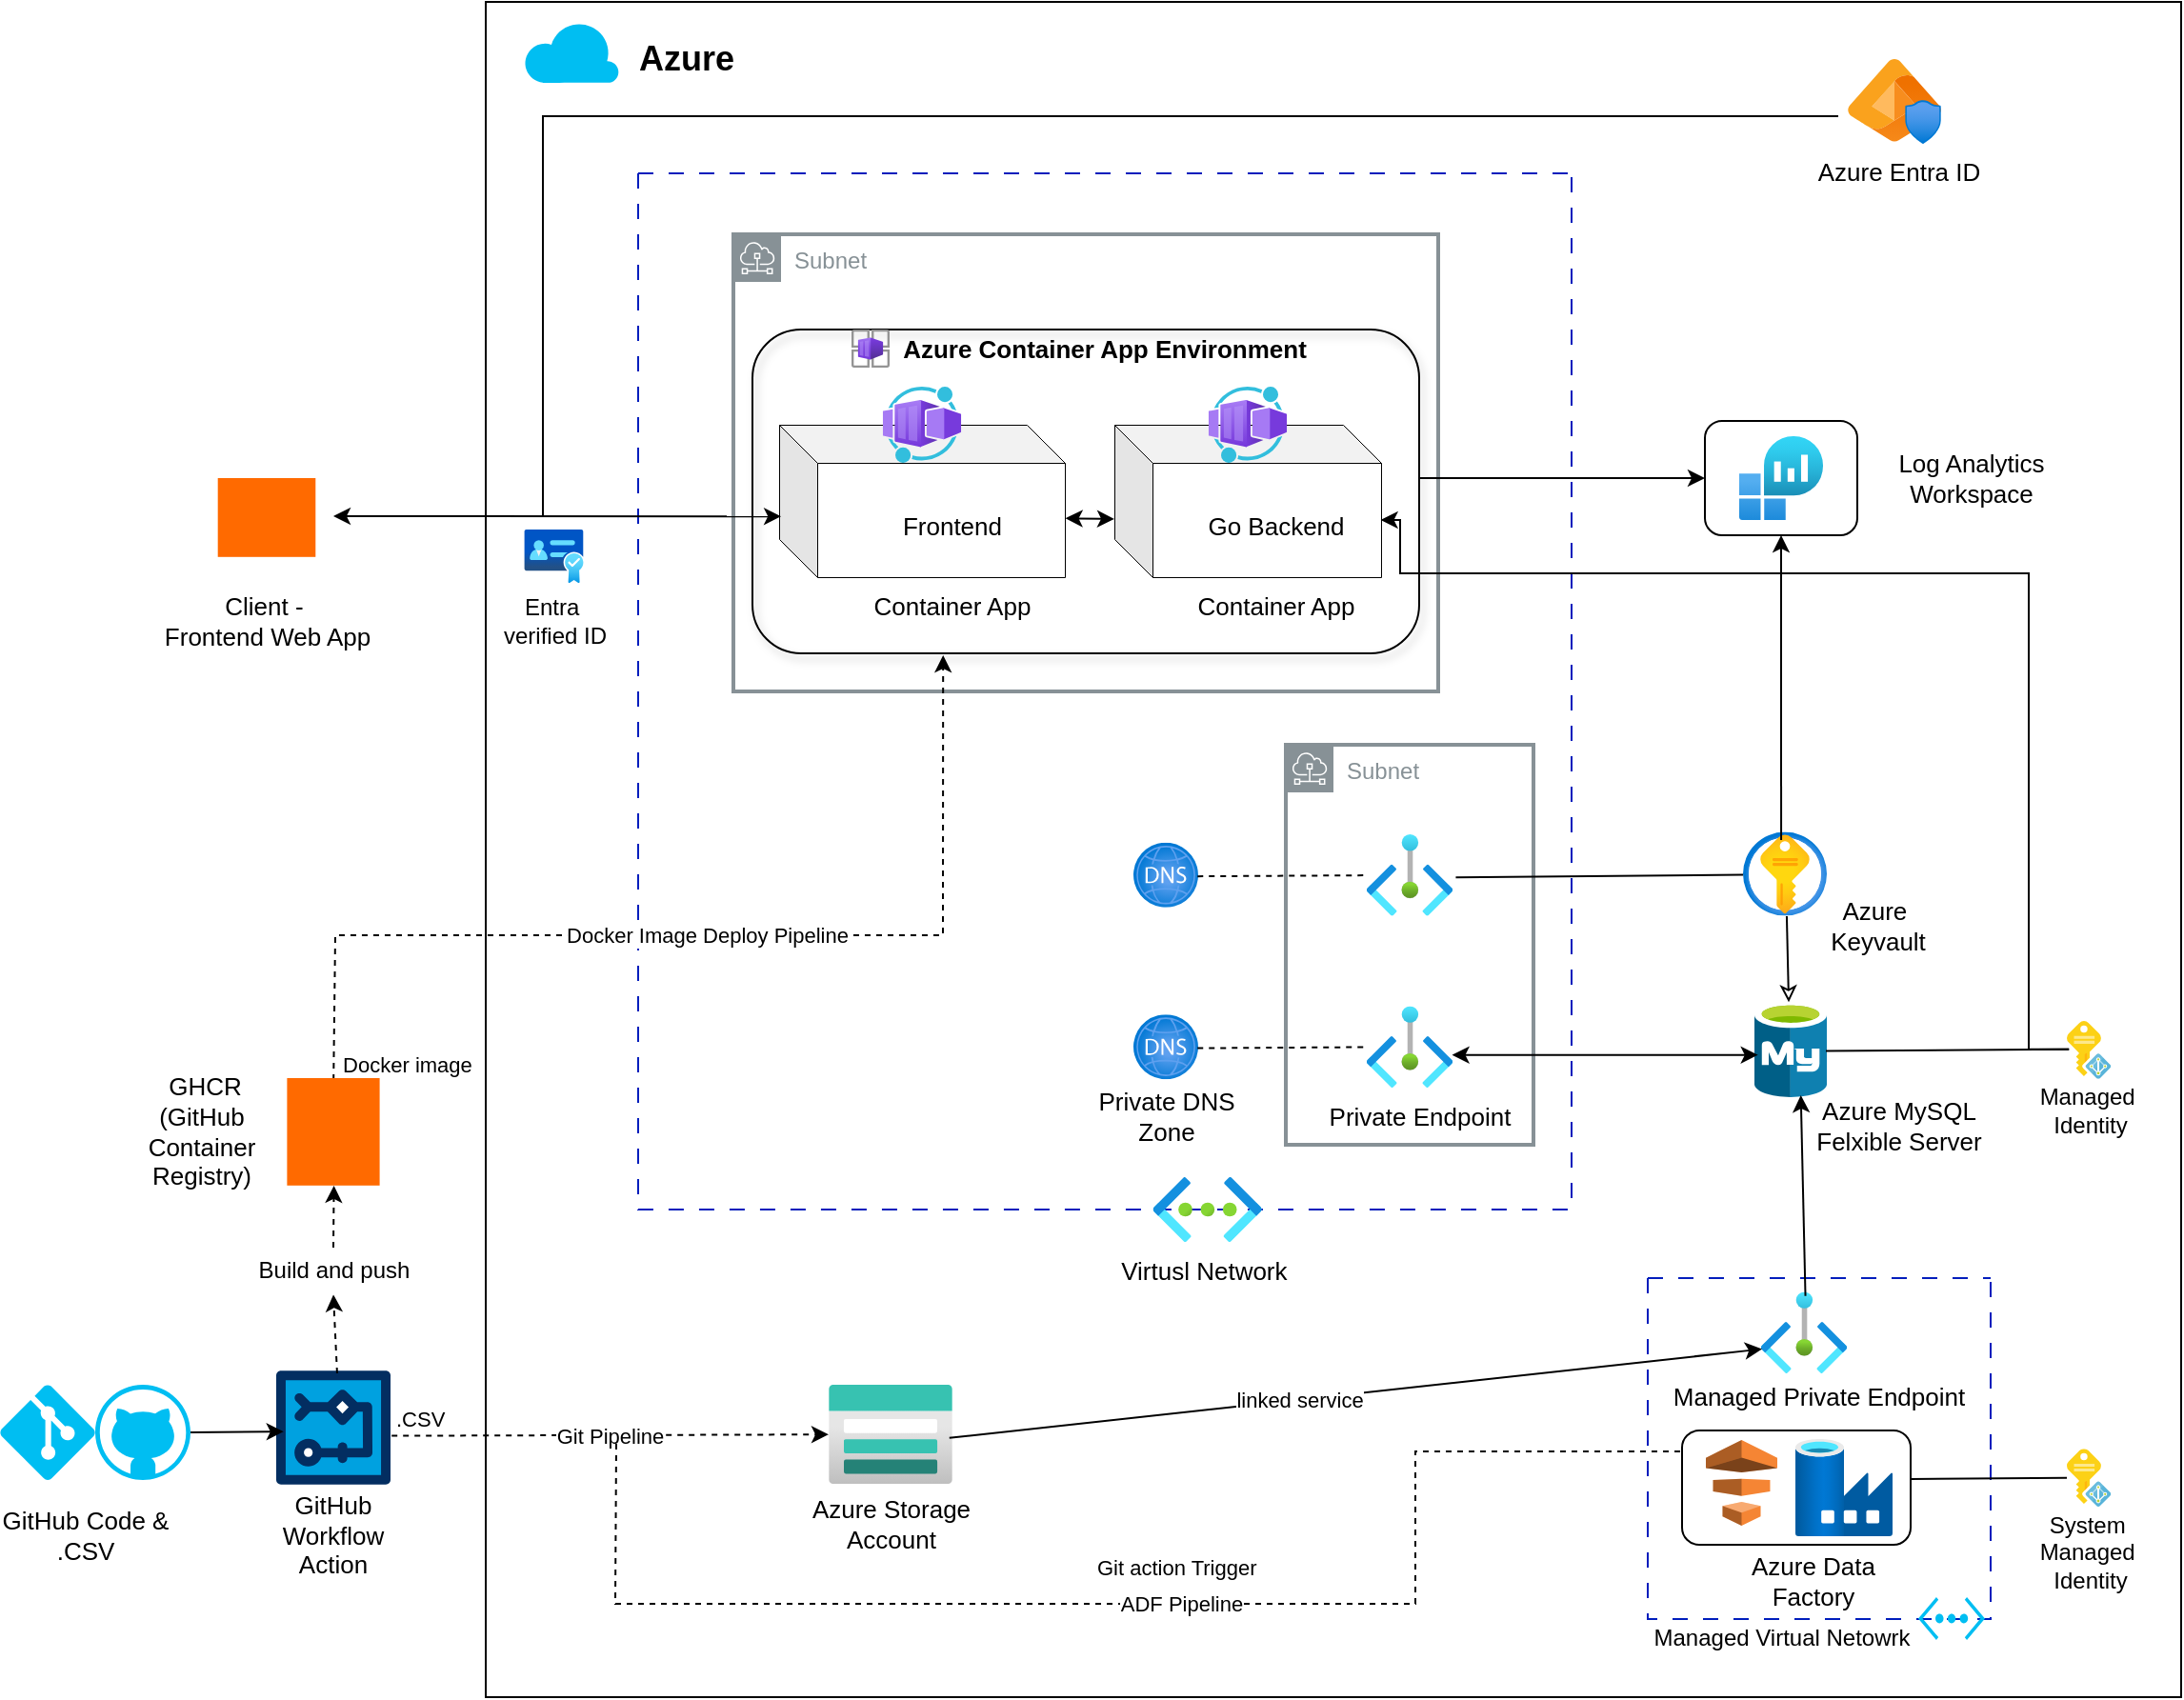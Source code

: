 <mxfile version="26.2.14">
  <diagram name="Page-1" id="6mqFOH-B17AMn8SLpVtv">
    <mxGraphModel dx="2852" dy="1532" grid="1" gridSize="10" guides="1" tooltips="1" connect="1" arrows="1" fold="1" page="1" pageScale="1" pageWidth="827" pageHeight="1169" math="0" shadow="0">
      <root>
        <mxCell id="0" />
        <mxCell id="1" parent="0" />
        <mxCell id="ru9-W6VBuOV79jTn2YYE-74" value="" style="whiteSpace=wrap;html=1;aspect=fixed;fontColor=light-dark(default, #087ce7);strokeColor=light-dark(#000000,#226CD1);movable=1;resizable=1;rotatable=1;deletable=1;editable=1;locked=0;connectable=1;" vertex="1" parent="1">
          <mxGeometry x="415" y="110" width="890" height="890" as="geometry" />
        </mxCell>
        <mxCell id="ru9-W6VBuOV79jTn2YYE-58" value="" style="rounded=1;whiteSpace=wrap;html=1;" vertex="1" parent="1">
          <mxGeometry x="1055" y="330" width="80" height="60" as="geometry" />
        </mxCell>
        <mxCell id="ru9-W6VBuOV79jTn2YYE-3" value="" style="swimlane;startSize=0;fillColor=#0050ef;fontColor=#ffffff;strokeColor=light-dark(#001DBC,#4D9900);dashed=1;dashPattern=8 8;strokeWidth=1;" vertex="1" parent="1">
          <mxGeometry x="495" y="200" width="490" height="544.03" as="geometry" />
        </mxCell>
        <mxCell id="ru9-W6VBuOV79jTn2YYE-5" value="Subnet" style="sketch=0;outlineConnect=0;gradientColor=none;html=1;whiteSpace=wrap;fontSize=12;fontStyle=0;shape=mxgraph.aws4.group;grIcon=mxgraph.aws4.group_subnet;strokeColor=light-dark(#879196, #307fa6);fillColor=none;verticalAlign=top;align=left;spacingLeft=30;fontColor=#879196;dashed=0;strokeWidth=2;" vertex="1" parent="ru9-W6VBuOV79jTn2YYE-3">
          <mxGeometry x="340" y="300" width="130" height="210" as="geometry" />
        </mxCell>
        <mxCell id="ru9-W6VBuOV79jTn2YYE-9" value="Subnet" style="sketch=0;outlineConnect=0;html=1;whiteSpace=wrap;fontSize=12;fontStyle=0;shape=mxgraph.aws4.group;grIcon=mxgraph.aws4.group_subnet;strokeColor=light-dark(#879196, #307fa6);fillColor=none;verticalAlign=top;align=left;spacingLeft=30;fontColor=#879196;dashed=0;strokeWidth=2;fontFamily=Helvetica;gradientColor=none;" vertex="1" parent="ru9-W6VBuOV79jTn2YYE-3">
          <mxGeometry x="50" y="32" width="370" height="240" as="geometry" />
        </mxCell>
        <mxCell id="ru9-W6VBuOV79jTn2YYE-12" value="" style="rounded=1;whiteSpace=wrap;html=1;shadow=1;glass=1;fillColor=none;strokeColor=light-dark(#000000,#696969);" vertex="1" parent="ru9-W6VBuOV79jTn2YYE-3">
          <mxGeometry x="60" y="82" width="350" height="170" as="geometry" />
        </mxCell>
        <mxCell id="ru9-W6VBuOV79jTn2YYE-11" value="" style="image;aspect=fixed;html=1;points=[];align=center;fontSize=12;image=img/lib/azure2/other/Container_App_Environments.svg;" vertex="1" parent="ru9-W6VBuOV79jTn2YYE-3">
          <mxGeometry x="112" y="82" width="20" height="20" as="geometry" />
        </mxCell>
        <mxCell id="ru9-W6VBuOV79jTn2YYE-14" value="" style="shape=cube;whiteSpace=wrap;html=1;boundedLbl=1;backgroundOutline=1;darkOpacity=0.05;darkOpacity2=0.1;fillColor=none;strokeColor=light-dark(#000000,#FFE6CC);strokeWidth=0.5;" vertex="1" parent="ru9-W6VBuOV79jTn2YYE-3">
          <mxGeometry x="74" y="132" width="150" height="80" as="geometry" />
        </mxCell>
        <mxCell id="ru9-W6VBuOV79jTn2YYE-15" value="" style="shape=cube;whiteSpace=wrap;html=1;boundedLbl=1;backgroundOutline=1;darkOpacity=0.05;darkOpacity2=0.1;fillColor=none;strokeColor=light-dark(#000000,#FFFFCC);strokeWidth=0.5;" vertex="1" parent="ru9-W6VBuOV79jTn2YYE-3">
          <mxGeometry x="250" y="132" width="140" height="80" as="geometry" />
        </mxCell>
        <mxCell id="ru9-W6VBuOV79jTn2YYE-13" value="" style="image;aspect=fixed;html=1;points=[];align=center;fontSize=12;image=img/lib/azure2/other/Worker_Container_App.svg;" vertex="1" parent="ru9-W6VBuOV79jTn2YYE-3">
          <mxGeometry x="128.4" y="112" width="41.21" height="40" as="geometry" />
        </mxCell>
        <mxCell id="ru9-W6VBuOV79jTn2YYE-16" value="" style="image;aspect=fixed;html=1;points=[];align=center;fontSize=12;image=img/lib/azure2/other/Worker_Container_App.svg;" vertex="1" parent="ru9-W6VBuOV79jTn2YYE-3">
          <mxGeometry x="299.39" y="112" width="41.21" height="40" as="geometry" />
        </mxCell>
        <mxCell id="ru9-W6VBuOV79jTn2YYE-17" value="Private Endpoint" style="text;html=1;align=center;verticalAlign=middle;whiteSpace=wrap;rounded=0;fontSize=13;" vertex="1" parent="ru9-W6VBuOV79jTn2YYE-3">
          <mxGeometry x="360" y="480" width="100.6" height="30" as="geometry" />
        </mxCell>
        <mxCell id="ru9-W6VBuOV79jTn2YYE-18" value="Azure Container App Environment" style="text;html=1;align=center;verticalAlign=middle;whiteSpace=wrap;rounded=0;fontStyle=1;fontSize=13;" vertex="1" parent="ru9-W6VBuOV79jTn2YYE-3">
          <mxGeometry x="120" y="82" width="250" height="20" as="geometry" />
        </mxCell>
        <mxCell id="ru9-W6VBuOV79jTn2YYE-20" value="Container App" style="text;html=1;align=center;verticalAlign=middle;whiteSpace=wrap;rounded=0;fontSize=13;" vertex="1" parent="ru9-W6VBuOV79jTn2YYE-3">
          <mxGeometry x="290" y="212" width="90" height="30" as="geometry" />
        </mxCell>
        <mxCell id="ru9-W6VBuOV79jTn2YYE-19" value="Container App" style="text;html=1;align=center;verticalAlign=middle;whiteSpace=wrap;rounded=0;fontSize=13;" vertex="1" parent="ru9-W6VBuOV79jTn2YYE-3">
          <mxGeometry x="120" y="212" width="90" height="30" as="geometry" />
        </mxCell>
        <mxCell id="ru9-W6VBuOV79jTn2YYE-29" value="Private DNS Zone" style="text;html=1;align=center;verticalAlign=middle;whiteSpace=wrap;rounded=0;fontSize=13;" vertex="1" parent="ru9-W6VBuOV79jTn2YYE-3">
          <mxGeometry x="226.7" y="480" width="100.6" height="30" as="geometry" />
        </mxCell>
        <mxCell id="ru9-W6VBuOV79jTn2YYE-38" value="" style="group" vertex="1" connectable="0" parent="ru9-W6VBuOV79jTn2YYE-3">
          <mxGeometry x="260" y="347" width="167.5" height="42.8" as="geometry" />
        </mxCell>
        <mxCell id="ru9-W6VBuOV79jTn2YYE-28" value="" style="image;aspect=fixed;html=1;points=[];align=center;fontSize=12;image=img/lib/azure2/networking/DNS_Zones.svg;" vertex="1" parent="ru9-W6VBuOV79jTn2YYE-38">
          <mxGeometry y="4.4" width="34" height="34" as="geometry" />
        </mxCell>
        <mxCell id="ru9-W6VBuOV79jTn2YYE-30" value="" style="image;aspect=fixed;html=1;points=[];align=center;fontSize=12;image=img/lib/azure2/other/Private_Endpoints.svg;" vertex="1" parent="ru9-W6VBuOV79jTn2YYE-38">
          <mxGeometry x="122.5" width="45" height="42.8" as="geometry" />
        </mxCell>
        <mxCell id="ru9-W6VBuOV79jTn2YYE-31" value="" style="endArrow=none;dashed=1;html=1;rounded=0;exitX=0.989;exitY=0.52;exitDx=0;exitDy=0;exitPerimeter=0;" edge="1" parent="ru9-W6VBuOV79jTn2YYE-38" source="ru9-W6VBuOV79jTn2YYE-28" target="ru9-W6VBuOV79jTn2YYE-30">
          <mxGeometry width="50" height="50" relative="1" as="geometry">
            <mxPoint x="120" y="113" as="sourcePoint" />
            <mxPoint x="110" y="21" as="targetPoint" />
          </mxGeometry>
        </mxCell>
        <mxCell id="ru9-W6VBuOV79jTn2YYE-40" value="" style="group" vertex="1" connectable="0" parent="ru9-W6VBuOV79jTn2YYE-3">
          <mxGeometry x="260" y="437.2" width="167.5" height="42.8" as="geometry" />
        </mxCell>
        <mxCell id="ru9-W6VBuOV79jTn2YYE-41" value="" style="image;aspect=fixed;html=1;points=[];align=center;fontSize=12;image=img/lib/azure2/networking/DNS_Zones.svg;" vertex="1" parent="ru9-W6VBuOV79jTn2YYE-40">
          <mxGeometry y="4.4" width="34" height="34" as="geometry" />
        </mxCell>
        <mxCell id="ru9-W6VBuOV79jTn2YYE-42" value="" style="image;aspect=fixed;html=1;points=[];align=center;fontSize=12;image=img/lib/azure2/other/Private_Endpoints.svg;" vertex="1" parent="ru9-W6VBuOV79jTn2YYE-40">
          <mxGeometry x="122.5" width="45" height="42.8" as="geometry" />
        </mxCell>
        <mxCell id="ru9-W6VBuOV79jTn2YYE-43" value="" style="endArrow=none;dashed=1;html=1;rounded=0;exitX=0.989;exitY=0.52;exitDx=0;exitDy=0;exitPerimeter=0;" edge="1" parent="ru9-W6VBuOV79jTn2YYE-40" source="ru9-W6VBuOV79jTn2YYE-41" target="ru9-W6VBuOV79jTn2YYE-42">
          <mxGeometry width="50" height="50" relative="1" as="geometry">
            <mxPoint x="120" y="113" as="sourcePoint" />
            <mxPoint x="110" y="21" as="targetPoint" />
          </mxGeometry>
        </mxCell>
        <mxCell id="ru9-W6VBuOV79jTn2YYE-60" value="Frontend" style="text;html=1;align=center;verticalAlign=middle;whiteSpace=wrap;rounded=0;fontSize=13;" vertex="1" parent="ru9-W6VBuOV79jTn2YYE-3">
          <mxGeometry x="120" y="170" width="90" height="30" as="geometry" />
        </mxCell>
        <mxCell id="ru9-W6VBuOV79jTn2YYE-61" value="Go Backend" style="text;html=1;align=center;verticalAlign=middle;whiteSpace=wrap;rounded=0;fontSize=13;" vertex="1" parent="ru9-W6VBuOV79jTn2YYE-3">
          <mxGeometry x="290" y="170" width="90" height="30" as="geometry" />
        </mxCell>
        <mxCell id="ru9-W6VBuOV79jTn2YYE-154" value="" style="endArrow=classic;startArrow=classic;html=1;rounded=0;exitX=1.002;exitY=0.614;exitDx=0;exitDy=0;exitPerimeter=0;entryX=0;entryY=0.618;entryDx=0;entryDy=0;entryPerimeter=0;" edge="1" parent="ru9-W6VBuOV79jTn2YYE-3" source="ru9-W6VBuOV79jTn2YYE-14" target="ru9-W6VBuOV79jTn2YYE-15">
          <mxGeometry width="50" height="50" relative="1" as="geometry">
            <mxPoint x="260" y="230" as="sourcePoint" />
            <mxPoint x="260" y="180" as="targetPoint" />
          </mxGeometry>
        </mxCell>
        <mxCell id="ru9-W6VBuOV79jTn2YYE-4" value="Virtusl Network&amp;nbsp;" style="text;html=1;align=center;verticalAlign=middle;whiteSpace=wrap;rounded=0;fontSize=13;" vertex="1" parent="1">
          <mxGeometry x="743.8" y="761.03" width="100" height="30" as="geometry" />
        </mxCell>
        <mxCell id="ru9-W6VBuOV79jTn2YYE-24" value="" style="image;aspect=fixed;html=1;points=[];align=center;fontSize=12;image=img/lib/azure2/security/Key_Vaults.svg;" vertex="1" parent="1">
          <mxGeometry x="1075" y="545.8" width="44" height="44" as="geometry" />
        </mxCell>
        <mxCell id="ru9-W6VBuOV79jTn2YYE-23" value="" style="image;sketch=0;aspect=fixed;html=1;points=[];align=center;fontSize=12;image=img/lib/mscae/Azure_Database_for_MySQL_servers.svg;" vertex="1" parent="1">
          <mxGeometry x="1081" y="635" width="38" height="50" as="geometry" />
        </mxCell>
        <mxCell id="ru9-W6VBuOV79jTn2YYE-32" value="" style="endArrow=none;html=1;rounded=0;entryX=0.001;entryY=0.511;entryDx=0;entryDy=0;entryPerimeter=0;exitX=1.038;exitY=0.529;exitDx=0;exitDy=0;exitPerimeter=0;" edge="1" parent="1" source="ru9-W6VBuOV79jTn2YYE-30" target="ru9-W6VBuOV79jTn2YYE-24">
          <mxGeometry width="50" height="50" relative="1" as="geometry">
            <mxPoint x="875" y="660" as="sourcePoint" />
            <mxPoint x="1065" y="562" as="targetPoint" />
          </mxGeometry>
        </mxCell>
        <mxCell id="ru9-W6VBuOV79jTn2YYE-45" value="" style="endArrow=none;startArrow=classic;html=1;rounded=0;entryX=0.522;entryY=1.005;entryDx=0;entryDy=0;entryPerimeter=0;exitX=0.474;exitY=0.003;exitDx=0;exitDy=0;exitPerimeter=0;startFill=0;" edge="1" parent="1" source="ru9-W6VBuOV79jTn2YYE-23" target="ru9-W6VBuOV79jTn2YYE-24">
          <mxGeometry width="50" height="50" relative="1" as="geometry">
            <mxPoint x="935" y="630" as="sourcePoint" />
            <mxPoint x="985" y="580" as="targetPoint" />
          </mxGeometry>
        </mxCell>
        <mxCell id="ru9-W6VBuOV79jTn2YYE-48" value="" style="verticalLabelPosition=bottom;html=1;verticalAlign=top;align=center;strokeColor=none;fillColor=#00BEF2;shape=mxgraph.azure.github_code;pointerEvents=1;" vertex="1" parent="1">
          <mxGeometry x="210" y="836" width="50" height="50" as="geometry" />
        </mxCell>
        <mxCell id="ru9-W6VBuOV79jTn2YYE-49" value="" style="verticalLabelPosition=bottom;aspect=fixed;html=1;shape=mxgraph.salesforce.workflow;" vertex="1" parent="1">
          <mxGeometry x="305" y="828.5" width="60" height="60" as="geometry" />
        </mxCell>
        <mxCell id="ru9-W6VBuOV79jTn2YYE-50" value="GitHub Code &amp;amp; .CSV" style="text;html=1;align=center;verticalAlign=middle;whiteSpace=wrap;rounded=0;fontSize=13;" vertex="1" parent="1">
          <mxGeometry x="160" y="900" width="90" height="30" as="geometry" />
        </mxCell>
        <mxCell id="ru9-W6VBuOV79jTn2YYE-51" value="GitHub Workflow Action" style="text;html=1;align=center;verticalAlign=middle;whiteSpace=wrap;rounded=0;fontSize=13;" vertex="1" parent="1">
          <mxGeometry x="290" y="900" width="90" height="30" as="geometry" />
        </mxCell>
        <mxCell id="ru9-W6VBuOV79jTn2YYE-53" value="Azure MySQL Felxible Server" style="text;html=1;align=center;verticalAlign=middle;whiteSpace=wrap;rounded=0;fontSize=13;" vertex="1" parent="1">
          <mxGeometry x="1112" y="685" width="90" height="30" as="geometry" />
        </mxCell>
        <mxCell id="ru9-W6VBuOV79jTn2YYE-54" value="Azure&amp;nbsp;&lt;div&gt;Keyvault&lt;/div&gt;" style="text;html=1;align=center;verticalAlign=middle;whiteSpace=wrap;rounded=0;fontSize=13;" vertex="1" parent="1">
          <mxGeometry x="1101" y="580" width="90" height="30" as="geometry" />
        </mxCell>
        <mxCell id="ru9-W6VBuOV79jTn2YYE-55" value="" style="image;aspect=fixed;html=1;points=[];align=center;fontSize=12;image=img/lib/azure2/analytics/Log_Analytics_Workspaces.svg;" vertex="1" parent="1">
          <mxGeometry x="1073" y="338" width="44" height="44" as="geometry" />
        </mxCell>
        <mxCell id="ru9-W6VBuOV79jTn2YYE-56" value="" style="endArrow=classic;startArrow=classic;html=1;rounded=0;exitX=0.995;exitY=0.599;exitDx=0;exitDy=0;exitPerimeter=0;entryX=0.049;entryY=0.557;entryDx=0;entryDy=0;entryPerimeter=0;" edge="1" parent="1" source="ru9-W6VBuOV79jTn2YYE-42" target="ru9-W6VBuOV79jTn2YYE-23">
          <mxGeometry width="50" height="50" relative="1" as="geometry">
            <mxPoint x="975" y="630" as="sourcePoint" />
            <mxPoint x="1075" y="663" as="targetPoint" />
          </mxGeometry>
        </mxCell>
        <mxCell id="ru9-W6VBuOV79jTn2YYE-59" value="Log Analytics Workspace" style="text;html=1;align=center;verticalAlign=middle;whiteSpace=wrap;rounded=0;fontSize=13;" vertex="1" parent="1">
          <mxGeometry x="1150" y="345.0" width="90" height="30" as="geometry" />
        </mxCell>
        <mxCell id="ru9-W6VBuOV79jTn2YYE-62" value="" style="endArrow=classic;html=1;rounded=0;entryX=0.065;entryY=0.535;entryDx=0;entryDy=0;entryPerimeter=0;exitX=1;exitY=0.5;exitDx=0;exitDy=0;exitPerimeter=0;" edge="1" parent="1" source="ru9-W6VBuOV79jTn2YYE-48" target="ru9-W6VBuOV79jTn2YYE-49">
          <mxGeometry relative="1" as="geometry">
            <mxPoint x="265" y="860" as="sourcePoint" />
            <mxPoint x="405" y="862" as="targetPoint" />
          </mxGeometry>
        </mxCell>
        <mxCell id="ru9-W6VBuOV79jTn2YYE-64" value="" style="endArrow=classic;html=1;rounded=0;exitX=1.01;exitY=0.572;exitDx=0;exitDy=0;exitPerimeter=0;dashed=1;" edge="1" parent="1" source="ru9-W6VBuOV79jTn2YYE-49" target="ru9-W6VBuOV79jTn2YYE-67">
          <mxGeometry relative="1" as="geometry">
            <mxPoint x="675" y="860" as="sourcePoint" />
            <mxPoint x="825" y="860" as="targetPoint" />
          </mxGeometry>
        </mxCell>
        <mxCell id="ru9-W6VBuOV79jTn2YYE-65" value="Git Pipeline" style="edgeLabel;resizable=0;html=1;;align=center;verticalAlign=middle;" connectable="0" vertex="1" parent="ru9-W6VBuOV79jTn2YYE-64">
          <mxGeometry relative="1" as="geometry" />
        </mxCell>
        <mxCell id="ru9-W6VBuOV79jTn2YYE-66" value=".CSV" style="edgeLabel;resizable=0;html=1;;align=left;verticalAlign=bottom;" connectable="0" vertex="1" parent="ru9-W6VBuOV79jTn2YYE-64">
          <mxGeometry x="-1" relative="1" as="geometry" />
        </mxCell>
        <mxCell id="ru9-W6VBuOV79jTn2YYE-67" value="" style="image;aspect=fixed;html=1;points=[];align=center;fontSize=12;image=img/lib/azure2/storage/Storage_Accounts.svg;" vertex="1" parent="1">
          <mxGeometry x="595" y="836" width="65" height="52" as="geometry" />
        </mxCell>
        <mxCell id="ru9-W6VBuOV79jTn2YYE-68" value="Azure Storage Account" style="text;html=1;align=center;verticalAlign=middle;whiteSpace=wrap;rounded=0;fontSize=13;" vertex="1" parent="1">
          <mxGeometry x="582.5" y="894" width="90" height="30" as="geometry" />
        </mxCell>
        <mxCell id="ru9-W6VBuOV79jTn2YYE-69" value="" style="endArrow=classic;html=1;rounded=0;dashed=1;" edge="1" parent="1">
          <mxGeometry relative="1" as="geometry">
            <mxPoint x="483.5" y="867" as="sourcePoint" />
            <mxPoint x="1081" y="871" as="targetPoint" />
            <Array as="points">
              <mxPoint x="483" y="951" />
              <mxPoint x="903" y="951" />
              <mxPoint x="903" y="871" />
            </Array>
          </mxGeometry>
        </mxCell>
        <mxCell id="ru9-W6VBuOV79jTn2YYE-70" value="ADF Pipeline" style="edgeLabel;resizable=0;html=1;;align=center;verticalAlign=middle;" connectable="0" vertex="1" parent="ru9-W6VBuOV79jTn2YYE-69">
          <mxGeometry relative="1" as="geometry" />
        </mxCell>
        <mxCell id="ru9-W6VBuOV79jTn2YYE-71" value="Git action Trigger" style="edgeLabel;resizable=0;html=1;;align=left;verticalAlign=bottom;" connectable="0" vertex="1" parent="ru9-W6VBuOV79jTn2YYE-69">
          <mxGeometry x="-1" relative="1" as="geometry">
            <mxPoint x="250" y="73" as="offset" />
          </mxGeometry>
        </mxCell>
        <mxCell id="ru9-W6VBuOV79jTn2YYE-1" value="" style="image;aspect=fixed;html=1;points=[];align=center;fontSize=12;image=img/lib/azure2/networking/Virtual_Networks.svg;" vertex="1" parent="1">
          <mxGeometry x="765.3" y="727" width="57" height="34.03" as="geometry" />
        </mxCell>
        <mxCell id="ru9-W6VBuOV79jTn2YYE-75" value="" style="verticalLabelPosition=bottom;html=1;verticalAlign=top;align=center;strokeColor=none;fillColor=#00BEF2;shape=mxgraph.azure.cloud;" vertex="1" parent="1">
          <mxGeometry x="435" y="120" width="50" height="32.5" as="geometry" />
        </mxCell>
        <mxCell id="ru9-W6VBuOV79jTn2YYE-76" value="" style="verticalLabelPosition=bottom;html=1;verticalAlign=top;align=center;strokeColor=none;fillColor=#00BEF2;shape=mxgraph.azure.git_repository;" vertex="1" parent="1">
          <mxGeometry x="160" y="836" width="50" height="50" as="geometry" />
        </mxCell>
        <mxCell id="ru9-W6VBuOV79jTn2YYE-79" value="" style="endArrow=classic;html=1;rounded=0;entryX=0.286;entryY=1.006;entryDx=0;entryDy=0;entryPerimeter=0;exitX=0.502;exitY=0.018;exitDx=0;exitDy=0;exitPerimeter=0;dashed=1;" edge="1" parent="1" source="ru9-W6VBuOV79jTn2YYE-82" target="ru9-W6VBuOV79jTn2YYE-12">
          <mxGeometry relative="1" as="geometry">
            <mxPoint x="335" y="670" as="sourcePoint" />
            <mxPoint x="775" y="570" as="targetPoint" />
            <Array as="points">
              <mxPoint x="336" y="600" />
              <mxPoint x="655" y="600" />
            </Array>
          </mxGeometry>
        </mxCell>
        <mxCell id="ru9-W6VBuOV79jTn2YYE-80" value="Docker Image Deploy Pipeline" style="edgeLabel;resizable=0;html=1;;align=center;verticalAlign=middle;" connectable="0" vertex="1" parent="ru9-W6VBuOV79jTn2YYE-79">
          <mxGeometry relative="1" as="geometry" />
        </mxCell>
        <mxCell id="ru9-W6VBuOV79jTn2YYE-81" value="&amp;nbsp;Docker image&amp;nbsp;" style="edgeLabel;resizable=0;html=1;;align=left;verticalAlign=bottom;" connectable="0" vertex="1" parent="ru9-W6VBuOV79jTn2YYE-79">
          <mxGeometry x="-1" relative="1" as="geometry" />
        </mxCell>
        <mxCell id="ru9-W6VBuOV79jTn2YYE-82" value="" style="points=[];aspect=fixed;html=1;align=center;shadow=0;dashed=0;fillColor=#FF6A00;strokeColor=none;shape=mxgraph.alibaba_cloud.acr_cloud_container_registry;" vertex="1" parent="1">
          <mxGeometry x="310.7" y="675" width="48.6" height="56.4" as="geometry" />
        </mxCell>
        <mxCell id="ru9-W6VBuOV79jTn2YYE-83" value="&amp;nbsp;GHCR&lt;br&gt;(GitHub Container Registry)" style="text;html=1;align=center;verticalAlign=middle;whiteSpace=wrap;rounded=0;fontSize=13;" vertex="1" parent="1">
          <mxGeometry x="220.7" y="688.2" width="90" height="30" as="geometry" />
        </mxCell>
        <mxCell id="ru9-W6VBuOV79jTn2YYE-84" value="" style="endArrow=classic;html=1;rounded=0;entryX=0.506;entryY=1.001;entryDx=0;entryDy=0;entryPerimeter=0;dashed=1;" edge="1" parent="1" target="ru9-W6VBuOV79jTn2YYE-82">
          <mxGeometry width="50" height="50" relative="1" as="geometry">
            <mxPoint x="335" y="764" as="sourcePoint" />
            <mxPoint x="335" y="731.001" as="targetPoint" />
          </mxGeometry>
        </mxCell>
        <mxCell id="ru9-W6VBuOV79jTn2YYE-86" value="" style="endArrow=classic;html=1;rounded=0;exitX=0.533;exitY=0.023;exitDx=0;exitDy=0;exitPerimeter=0;entryX=0.5;entryY=0.922;entryDx=0;entryDy=0;entryPerimeter=0;dashed=1;" edge="1" parent="1" source="ru9-W6VBuOV79jTn2YYE-49" target="ru9-W6VBuOV79jTn2YYE-85">
          <mxGeometry width="50" height="50" relative="1" as="geometry">
            <mxPoint x="337" y="830" as="sourcePoint" />
            <mxPoint x="335" y="727" as="targetPoint" />
          </mxGeometry>
        </mxCell>
        <mxCell id="ru9-W6VBuOV79jTn2YYE-85" value="Build and push" style="text;html=1;align=center;verticalAlign=middle;resizable=0;points=[];autosize=1;strokeColor=none;fillColor=none;" vertex="1" parent="1">
          <mxGeometry x="285" y="761.03" width="100" height="30" as="geometry" />
        </mxCell>
        <mxCell id="ru9-W6VBuOV79jTn2YYE-88" value="Azure" style="text;html=1;align=center;verticalAlign=middle;resizable=0;points=[];autosize=1;strokeColor=none;fillColor=none;fontStyle=1;fontSize=18;" vertex="1" parent="1">
          <mxGeometry x="485" y="120" width="70" height="40" as="geometry" />
        </mxCell>
        <mxCell id="ru9-W6VBuOV79jTn2YYE-89" value="" style="endArrow=classic;html=1;rounded=0;" edge="1" parent="1" target="ru9-W6VBuOV79jTn2YYE-58">
          <mxGeometry width="50" height="50" relative="1" as="geometry">
            <mxPoint x="905" y="360" as="sourcePoint" />
            <mxPoint x="945" y="342" as="targetPoint" />
          </mxGeometry>
        </mxCell>
        <mxCell id="ru9-W6VBuOV79jTn2YYE-91" value="" style="endArrow=classic;html=1;rounded=0;endFill=1;entryX=0.5;entryY=1;entryDx=0;entryDy=0;exitX=0.455;exitY=0.095;exitDx=0;exitDy=0;exitPerimeter=0;" edge="1" parent="1" source="ru9-W6VBuOV79jTn2YYE-24" target="ru9-W6VBuOV79jTn2YYE-58">
          <mxGeometry width="50" height="50" relative="1" as="geometry">
            <mxPoint x="875" y="500" as="sourcePoint" />
            <mxPoint x="925" y="450" as="targetPoint" />
          </mxGeometry>
        </mxCell>
        <mxCell id="ru9-W6VBuOV79jTn2YYE-98" value="" style="swimlane;startSize=0;fillColor=#0050ef;fontColor=#ffffff;strokeColor=light-dark(#001DBC,#4D9900);dashed=1;dashPattern=8 8;strokeWidth=1;" vertex="1" parent="1">
          <mxGeometry x="1025" y="780" width="180" height="179" as="geometry" />
        </mxCell>
        <mxCell id="ru9-W6VBuOV79jTn2YYE-97" value="" style="verticalLabelPosition=bottom;html=1;verticalAlign=top;align=center;strokeColor=none;fillColor=#00BEF2;shape=mxgraph.azure.virtual_network;pointerEvents=1;" vertex="1" parent="1">
          <mxGeometry x="1167" y="947.5" width="35" height="22.5" as="geometry" />
        </mxCell>
        <mxCell id="ru9-W6VBuOV79jTn2YYE-123" value="" style="group" vertex="1" connectable="0" parent="1">
          <mxGeometry x="1043" y="860" width="120" height="94" as="geometry" />
        </mxCell>
        <mxCell id="ru9-W6VBuOV79jTn2YYE-52" value="Azure Data Factory" style="text;html=1;align=center;verticalAlign=middle;whiteSpace=wrap;rounded=0;fontSize=13;" vertex="1" parent="ru9-W6VBuOV79jTn2YYE-123">
          <mxGeometry x="24" y="64" width="90" height="30" as="geometry" />
        </mxCell>
        <mxCell id="ru9-W6VBuOV79jTn2YYE-96" value="" style="rounded=1;whiteSpace=wrap;html=1;" vertex="1" parent="ru9-W6VBuOV79jTn2YYE-123">
          <mxGeometry width="120" height="60" as="geometry" />
        </mxCell>
        <mxCell id="ru9-W6VBuOV79jTn2YYE-92" value="" style="outlineConnect=0;dashed=0;verticalLabelPosition=bottom;verticalAlign=top;align=center;html=1;shape=mxgraph.aws3.data_pipeline;fillColor=#F58534;gradientColor=none;" vertex="1" parent="ru9-W6VBuOV79jTn2YYE-123">
          <mxGeometry x="12.5" y="5" width="37.5" height="45" as="geometry" />
        </mxCell>
        <mxCell id="ru9-W6VBuOV79jTn2YYE-26" value="" style="image;aspect=fixed;html=1;points=[];align=center;fontSize=12;image=img/lib/azure2/databases/Data_Factory.svg;" vertex="1" parent="ru9-W6VBuOV79jTn2YYE-123">
          <mxGeometry x="59.5" y="4.5" width="51" height="51" as="geometry" />
        </mxCell>
        <mxCell id="ru9-W6VBuOV79jTn2YYE-124" value="Managed Private Endpoint" style="text;html=1;align=center;verticalAlign=middle;whiteSpace=wrap;rounded=0;fontSize=13;" vertex="1" parent="1">
          <mxGeometry x="1025" y="827" width="180" height="30" as="geometry" />
        </mxCell>
        <mxCell id="ru9-W6VBuOV79jTn2YYE-125" value="" style="group" vertex="1" connectable="0" parent="1">
          <mxGeometry x="962" y="787.2" width="167.5" height="42.8" as="geometry" />
        </mxCell>
        <mxCell id="ru9-W6VBuOV79jTn2YYE-127" value="" style="image;aspect=fixed;html=1;points=[];align=center;fontSize=12;image=img/lib/azure2/other/Private_Endpoints.svg;" vertex="1" parent="ru9-W6VBuOV79jTn2YYE-125">
          <mxGeometry x="122.5" width="45" height="42.8" as="geometry" />
        </mxCell>
        <mxCell id="ru9-W6VBuOV79jTn2YYE-129" value="Managed Virtual Netowrk" style="text;html=1;align=center;verticalAlign=middle;resizable=0;points=[];autosize=1;strokeColor=none;fillColor=none;" vertex="1" parent="1">
          <mxGeometry x="1015" y="954" width="160" height="30" as="geometry" />
        </mxCell>
        <mxCell id="ru9-W6VBuOV79jTn2YYE-130" value="" style="image;sketch=0;aspect=fixed;html=1;points=[];align=center;fontSize=12;image=img/lib/mscae/Managed_Identities.svg;" vertex="1" parent="1">
          <mxGeometry x="1245" y="869.58" width="23.12" height="30.42" as="geometry" />
        </mxCell>
        <mxCell id="ru9-W6VBuOV79jTn2YYE-131" value="System&amp;nbsp;&lt;div&gt;Managed&amp;nbsp;&lt;/div&gt;&lt;div&gt;Identity&lt;/div&gt;" style="text;html=1;align=center;verticalAlign=middle;resizable=0;points=[];autosize=1;strokeColor=none;fillColor=none;" vertex="1" parent="1">
          <mxGeometry x="1216.56" y="894" width="80" height="60" as="geometry" />
        </mxCell>
        <mxCell id="ru9-W6VBuOV79jTn2YYE-132" value="" style="endArrow=none;html=1;rounded=0;exitX=1;exitY=0.425;exitDx=0;exitDy=0;exitPerimeter=0;" edge="1" parent="1" source="ru9-W6VBuOV79jTn2YYE-96" target="ru9-W6VBuOV79jTn2YYE-130">
          <mxGeometry width="50" height="50" relative="1" as="geometry">
            <mxPoint x="1065" y="880" as="sourcePoint" />
            <mxPoint x="1115" y="830" as="targetPoint" />
          </mxGeometry>
        </mxCell>
        <mxCell id="ru9-W6VBuOV79jTn2YYE-134" value="" style="endArrow=classic;html=1;rounded=0;exitX=0.975;exitY=0.537;exitDx=0;exitDy=0;exitPerimeter=0;entryX=0.012;entryY=0.702;entryDx=0;entryDy=0;entryPerimeter=0;" edge="1" parent="1" source="ru9-W6VBuOV79jTn2YYE-67" target="ru9-W6VBuOV79jTn2YYE-127">
          <mxGeometry width="50" height="50" relative="1" as="geometry">
            <mxPoint x="895" y="800" as="sourcePoint" />
            <mxPoint x="945" y="750" as="targetPoint" />
          </mxGeometry>
        </mxCell>
        <mxCell id="ru9-W6VBuOV79jTn2YYE-155" value="linked service" style="edgeLabel;html=1;align=center;verticalAlign=middle;resizable=0;points=[];" vertex="1" connectable="0" parent="ru9-W6VBuOV79jTn2YYE-134">
          <mxGeometry x="-0.142" relative="1" as="geometry">
            <mxPoint as="offset" />
          </mxGeometry>
        </mxCell>
        <mxCell id="ru9-W6VBuOV79jTn2YYE-135" value="" style="endArrow=classic;html=1;rounded=0;exitX=0.517;exitY=0.052;exitDx=0;exitDy=0;exitPerimeter=0;entryX=0.641;entryY=0.981;entryDx=0;entryDy=0;entryPerimeter=0;" edge="1" parent="1" source="ru9-W6VBuOV79jTn2YYE-127" target="ru9-W6VBuOV79jTn2YYE-23">
          <mxGeometry width="50" height="50" relative="1" as="geometry">
            <mxPoint x="1085" y="720" as="sourcePoint" />
            <mxPoint x="1135" y="670" as="targetPoint" />
          </mxGeometry>
        </mxCell>
        <mxCell id="ru9-W6VBuOV79jTn2YYE-136" value="" style="image;sketch=0;aspect=fixed;html=1;points=[];align=center;fontSize=12;image=img/lib/mscae/Managed_Identities.svg;" vertex="1" parent="1">
          <mxGeometry x="1245" y="645" width="23.12" height="30.42" as="geometry" />
        </mxCell>
        <mxCell id="ru9-W6VBuOV79jTn2YYE-137" value="&lt;div&gt;Managed&amp;nbsp;&lt;/div&gt;&lt;div&gt;Identity&lt;/div&gt;" style="text;html=1;align=center;verticalAlign=middle;resizable=0;points=[];autosize=1;strokeColor=none;fillColor=none;" vertex="1" parent="1">
          <mxGeometry x="1216.56" y="672.42" width="80" height="40" as="geometry" />
        </mxCell>
        <mxCell id="ru9-W6VBuOV79jTn2YYE-139" value="" style="endArrow=none;html=1;rounded=0;exitX=0.987;exitY=0.516;exitDx=0;exitDy=0;exitPerimeter=0;entryX=0.052;entryY=0.487;entryDx=0;entryDy=0;entryPerimeter=0;" edge="1" parent="1" source="ru9-W6VBuOV79jTn2YYE-23" target="ru9-W6VBuOV79jTn2YYE-136">
          <mxGeometry width="50" height="50" relative="1" as="geometry">
            <mxPoint x="1129.5" y="660.5" as="sourcePoint" />
            <mxPoint x="1211.5" y="659.5" as="targetPoint" />
          </mxGeometry>
        </mxCell>
        <mxCell id="ru9-W6VBuOV79jTn2YYE-143" style="edgeStyle=orthogonalEdgeStyle;rounded=0;orthogonalLoop=1;jettySize=auto;html=1;entryX=0;entryY=0;entryDx=140;entryDy=50;entryPerimeter=0;exitX=0.042;exitY=0.491;exitDx=0;exitDy=0;exitPerimeter=0;" edge="1" parent="1" source="ru9-W6VBuOV79jTn2YYE-136">
          <mxGeometry relative="1" as="geometry">
            <mxPoint x="1245" y="660" as="sourcePoint" />
            <mxPoint x="884.8" y="382" as="targetPoint" />
            <Array as="points">
              <mxPoint x="1225" y="660" />
              <mxPoint x="1225" y="410" />
              <mxPoint x="895" y="410" />
              <mxPoint x="895" y="382" />
            </Array>
          </mxGeometry>
        </mxCell>
        <mxCell id="ru9-W6VBuOV79jTn2YYE-145" value="" style="points=[];aspect=fixed;html=1;align=center;shadow=0;dashed=0;fillColor=#FF6A00;strokeColor=none;shape=mxgraph.alibaba_cloud.domain_and_website;" vertex="1" parent="1">
          <mxGeometry x="274.35" y="360" width="51.3" height="41.4" as="geometry" />
        </mxCell>
        <mxCell id="ru9-W6VBuOV79jTn2YYE-147" value="Client -&amp;nbsp;&lt;div&gt;Frontend Web App&lt;/div&gt;" style="text;html=1;align=center;verticalAlign=middle;resizable=0;points=[];autosize=1;strokeColor=none;fillColor=none;fontSize=13;" vertex="1" parent="1">
          <mxGeometry x="235" y="415" width="130" height="40" as="geometry" />
        </mxCell>
        <mxCell id="ru9-W6VBuOV79jTn2YYE-148" value="" style="endArrow=classic;startArrow=classic;html=1;rounded=0;entryX=0.007;entryY=0.601;entryDx=0;entryDy=0;entryPerimeter=0;" edge="1" parent="1" target="ru9-W6VBuOV79jTn2YYE-14">
          <mxGeometry width="50" height="50" relative="1" as="geometry">
            <mxPoint x="335" y="380" as="sourcePoint" />
            <mxPoint x="565" y="380" as="targetPoint" />
          </mxGeometry>
        </mxCell>
        <mxCell id="ru9-W6VBuOV79jTn2YYE-149" value="" style="image;aspect=fixed;html=1;points=[];align=center;fontSize=12;image=img/lib/azure2/identity/Entra_ID_Protection.svg;" vertex="1" parent="1">
          <mxGeometry x="1129.5" y="140" width="50" height="44.44" as="geometry" />
        </mxCell>
        <mxCell id="ru9-W6VBuOV79jTn2YYE-150" value="Azure Entra ID" style="text;html=1;align=center;verticalAlign=middle;whiteSpace=wrap;rounded=0;fontSize=13;" vertex="1" parent="1">
          <mxGeometry x="1112" y="184.44" width="90" height="30" as="geometry" />
        </mxCell>
        <mxCell id="ru9-W6VBuOV79jTn2YYE-151" value="" style="endArrow=none;html=1;rounded=0;" edge="1" parent="1">
          <mxGeometry width="50" height="50" relative="1" as="geometry">
            <mxPoint x="445" y="380" as="sourcePoint" />
            <mxPoint x="1125" y="170" as="targetPoint" />
            <Array as="points">
              <mxPoint x="445" y="170" />
            </Array>
          </mxGeometry>
        </mxCell>
        <mxCell id="ru9-W6VBuOV79jTn2YYE-152" value="" style="image;aspect=fixed;html=1;points=[];align=center;fontSize=12;image=img/lib/azure2/identity/Entra_Verified_ID.svg;" vertex="1" parent="1">
          <mxGeometry x="435" y="387" width="31.5" height="28" as="geometry" />
        </mxCell>
        <mxCell id="ru9-W6VBuOV79jTn2YYE-153" value="Entra&amp;nbsp;&lt;div&gt;verified ID&lt;/div&gt;" style="text;html=1;align=center;verticalAlign=middle;resizable=0;points=[];autosize=1;strokeColor=none;fillColor=none;" vertex="1" parent="1">
          <mxGeometry x="410.75" y="415" width="80" height="40" as="geometry" />
        </mxCell>
      </root>
    </mxGraphModel>
  </diagram>
</mxfile>
